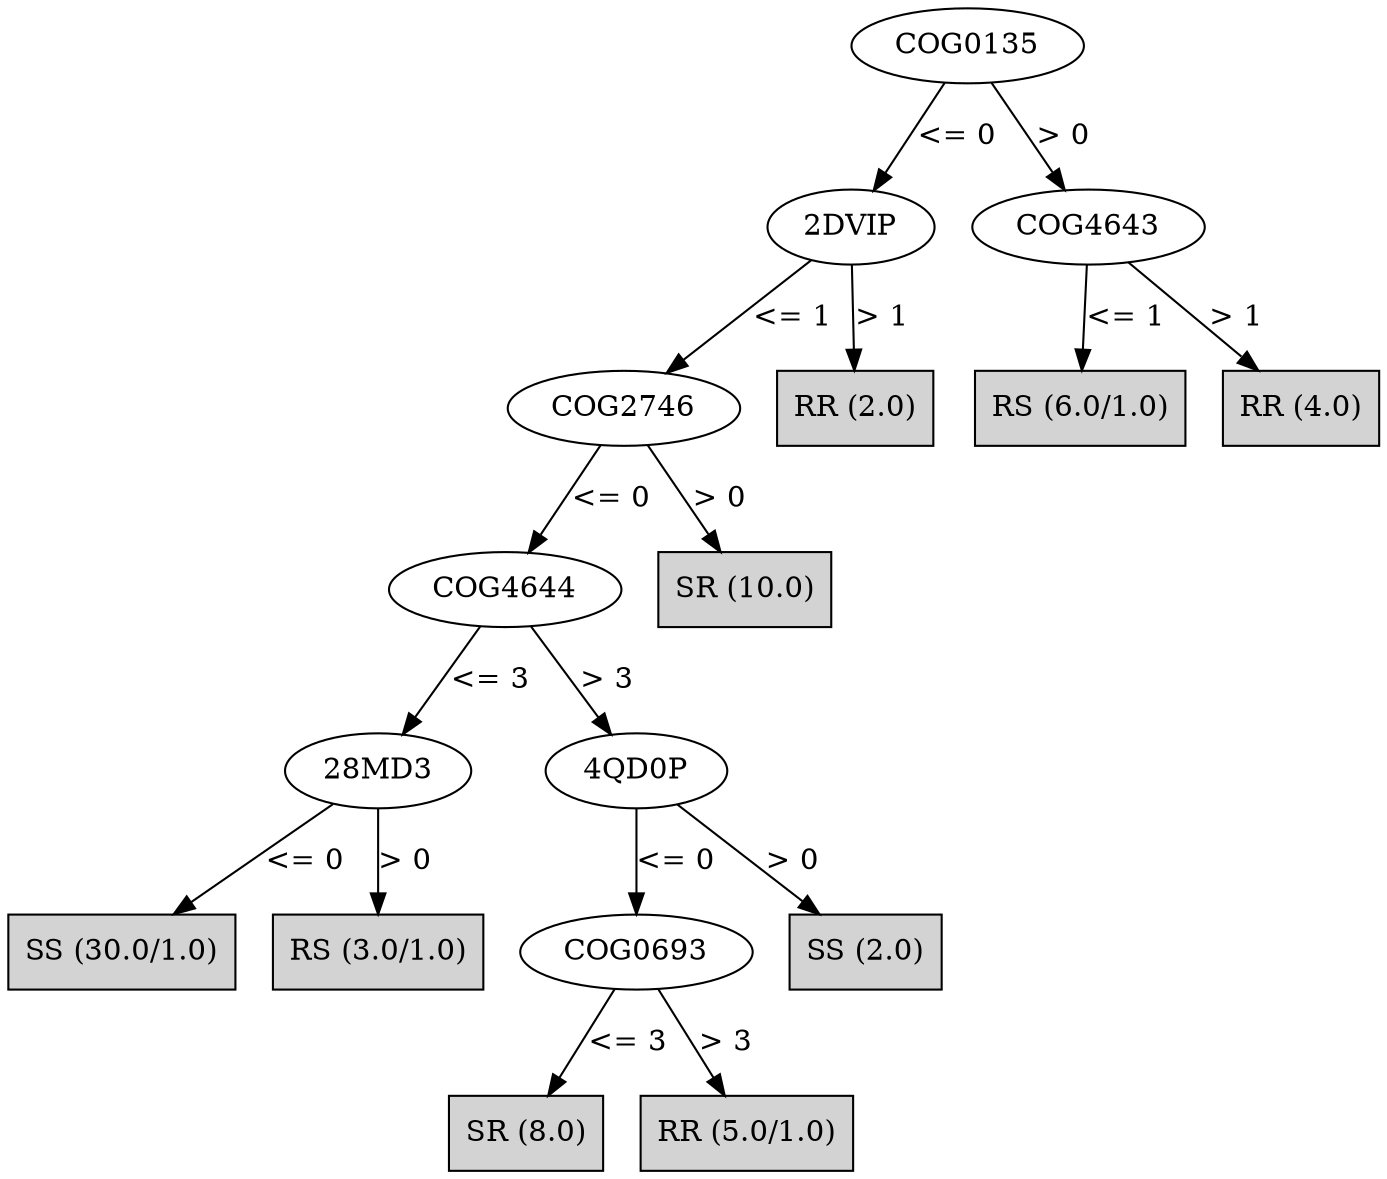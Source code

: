 digraph J48Tree {
N0 [label="COG0135" ]
N0->N1 [label="<= 0"]
N1 [label="2DVIP" ]
N1->N2 [label="<= 1"]
N2 [label="COG2746" ]
N2->N3 [label="<= 0"]
N3 [label="COG4644" ]
N3->N4 [label="<= 3"]
N4 [label="28MD3" ]
N4->N5 [label="<= 0"]
N5 [label="SS (30.0/1.0)" shape=box style=filled ]
N4->N6 [label="> 0"]
N6 [label="RS (3.0/1.0)" shape=box style=filled ]
N3->N7 [label="> 3"]
N7 [label="4QD0P" ]
N7->N8 [label="<= 0"]
N8 [label="COG0693" ]
N8->N9 [label="<= 3"]
N9 [label="SR (8.0)" shape=box style=filled ]
N8->N10 [label="> 3"]
N10 [label="RR (5.0/1.0)" shape=box style=filled ]
N7->N11 [label="> 0"]
N11 [label="SS (2.0)" shape=box style=filled ]
N2->N12 [label="> 0"]
N12 [label="SR (10.0)" shape=box style=filled ]
N1->N13 [label="> 1"]
N13 [label="RR (2.0)" shape=box style=filled ]
N0->N14 [label="> 0"]
N14 [label="COG4643" ]
N14->N15 [label="<= 1"]
N15 [label="RS (6.0/1.0)" shape=box style=filled ]
N14->N16 [label="> 1"]
N16 [label="RR (4.0)" shape=box style=filled ]
}

